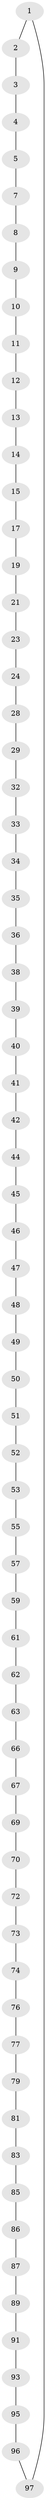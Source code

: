 // original degree distribution, {2: 1.0}
// Generated by graph-tools (version 1.1) at 2025/20/03/04/25 18:20:01]
// undirected, 68 vertices, 68 edges
graph export_dot {
graph [start="1"]
  node [color=gray90,style=filled];
  1;
  2;
  3;
  4;
  5 [super="+6"];
  7;
  8;
  9;
  10;
  11;
  12;
  13;
  14;
  15 [super="+16"];
  17 [super="+18"];
  19 [super="+20"];
  21 [super="+22"];
  23;
  24 [super="+25"];
  28;
  29 [super="+30"];
  32;
  33;
  34;
  35;
  36 [super="+37"];
  38;
  39;
  40;
  41;
  42 [super="+43"];
  44;
  45;
  46;
  47;
  48;
  49;
  50;
  51;
  52;
  53 [super="+54"];
  55 [super="+56"];
  57 [super="+58"];
  59 [super="+60"];
  61;
  62;
  63 [super="+64"];
  66;
  67 [super="+68"];
  69;
  70 [super="+71"];
  72;
  73;
  74 [super="+75"];
  76;
  77 [super="+78"];
  79 [super="+80"];
  81 [super="+82"];
  83 [super="+84"];
  85;
  86;
  87 [super="+88"];
  89 [super="+90"];
  91 [super="+92"];
  93 [super="+94"];
  95;
  96;
  97 [super="+98"];
  1 -- 2;
  1 -- 97;
  2 -- 3;
  3 -- 4;
  4 -- 5;
  5 -- 7;
  7 -- 8;
  8 -- 9;
  9 -- 10;
  10 -- 11;
  11 -- 12;
  12 -- 13;
  13 -- 14;
  14 -- 15;
  15 -- 17;
  17 -- 19;
  19 -- 21;
  21 -- 23;
  23 -- 24;
  24 -- 28;
  28 -- 29;
  29 -- 32;
  32 -- 33;
  33 -- 34;
  34 -- 35;
  35 -- 36;
  36 -- 38;
  38 -- 39;
  39 -- 40;
  40 -- 41;
  41 -- 42;
  42 -- 44;
  44 -- 45;
  45 -- 46;
  46 -- 47;
  47 -- 48;
  48 -- 49;
  49 -- 50;
  50 -- 51;
  51 -- 52;
  52 -- 53;
  53 -- 55;
  55 -- 57;
  57 -- 59;
  59 -- 61;
  61 -- 62;
  62 -- 63;
  63 -- 66;
  66 -- 67;
  67 -- 69;
  69 -- 70;
  70 -- 72;
  72 -- 73;
  73 -- 74;
  74 -- 76;
  76 -- 77;
  77 -- 79;
  79 -- 81;
  81 -- 83;
  83 -- 85;
  85 -- 86;
  86 -- 87;
  87 -- 89;
  89 -- 91;
  91 -- 93;
  93 -- 95;
  95 -- 96;
  96 -- 97;
}
